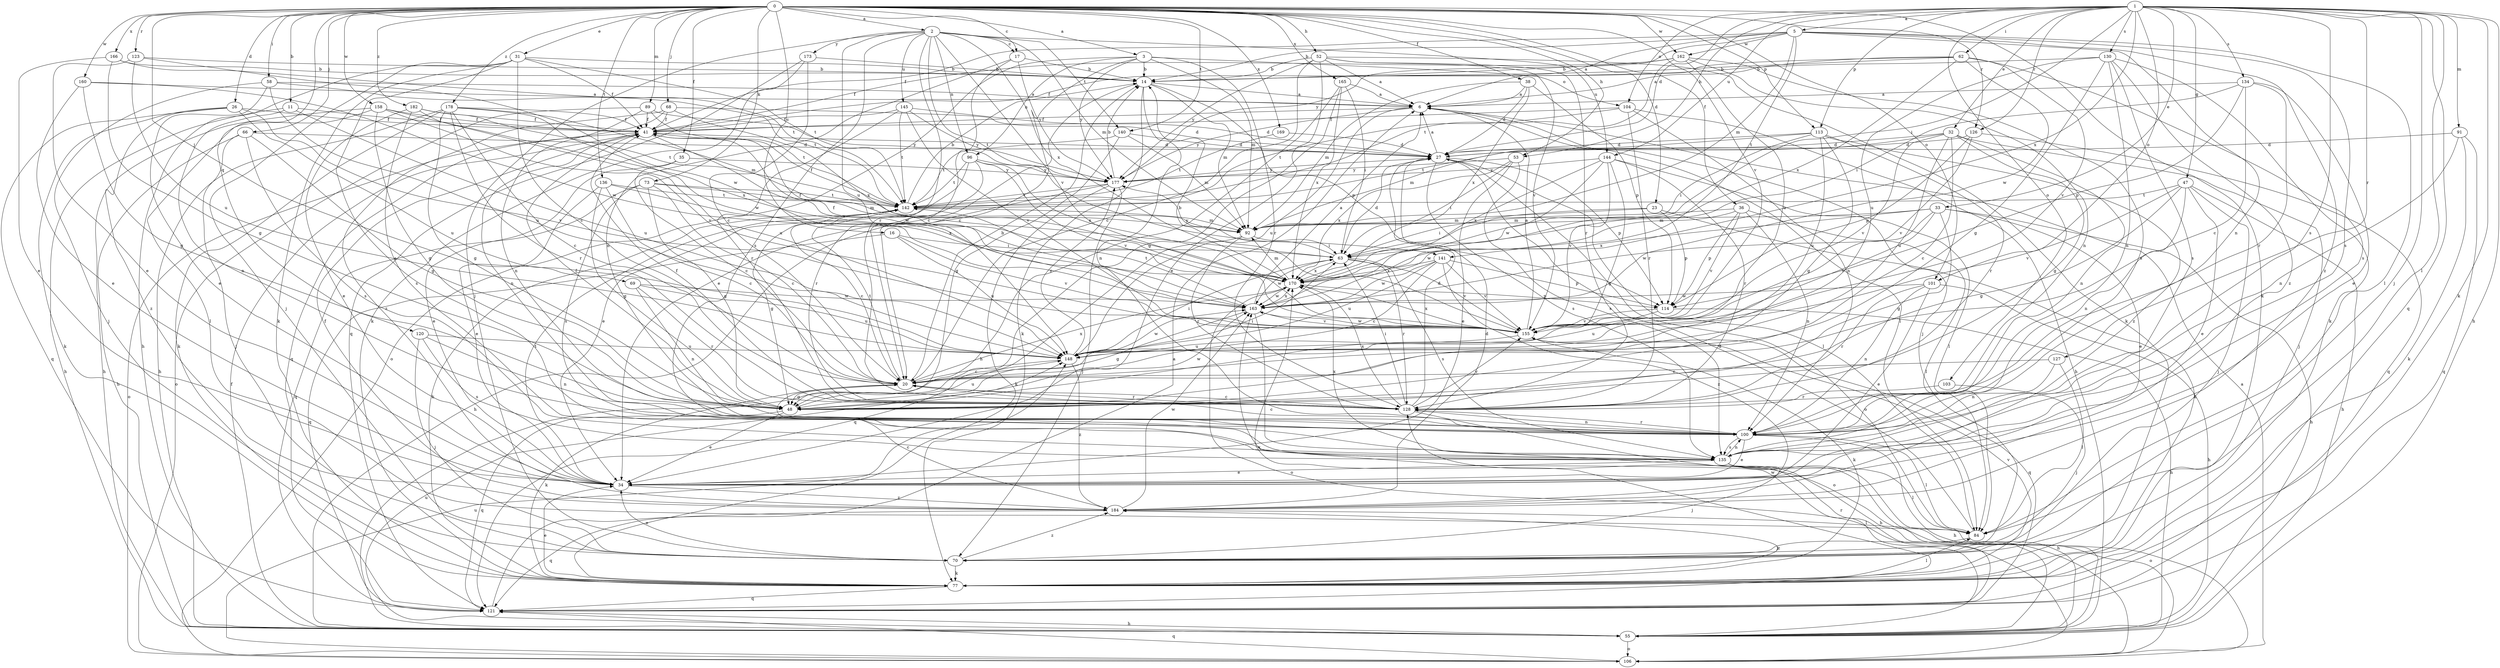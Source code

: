 strict digraph  {
0;
1;
2;
3;
5;
6;
11;
14;
16;
17;
20;
23;
26;
27;
31;
32;
33;
34;
35;
36;
38;
41;
47;
48;
52;
53;
55;
58;
62;
63;
66;
68;
69;
70;
73;
77;
84;
89;
91;
92;
96;
100;
101;
103;
104;
106;
113;
114;
120;
121;
123;
126;
127;
128;
130;
134;
135;
136;
140;
141;
142;
144;
145;
148;
155;
158;
160;
162;
163;
165;
166;
169;
170;
173;
177;
178;
182;
184;
0 -> 2  [label=a];
0 -> 3  [label=a];
0 -> 11  [label=b];
0 -> 16  [label=c];
0 -> 17  [label=c];
0 -> 23  [label=d];
0 -> 26  [label=d];
0 -> 31  [label=e];
0 -> 35  [label=f];
0 -> 36  [label=f];
0 -> 38  [label=f];
0 -> 52  [label=h];
0 -> 53  [label=h];
0 -> 58  [label=i];
0 -> 66  [label=j];
0 -> 68  [label=j];
0 -> 69  [label=j];
0 -> 73  [label=k];
0 -> 77  [label=k];
0 -> 89  [label=m];
0 -> 101  [label=o];
0 -> 113  [label=p];
0 -> 120  [label=q];
0 -> 123  [label=r];
0 -> 126  [label=r];
0 -> 136  [label=t];
0 -> 140  [label=t];
0 -> 155  [label=v];
0 -> 158  [label=w];
0 -> 160  [label=w];
0 -> 162  [label=w];
0 -> 165  [label=x];
0 -> 166  [label=x];
0 -> 169  [label=x];
0 -> 178  [label=z];
0 -> 182  [label=z];
1 -> 5  [label=a];
1 -> 27  [label=d];
1 -> 32  [label=e];
1 -> 33  [label=e];
1 -> 47  [label=g];
1 -> 53  [label=h];
1 -> 55  [label=h];
1 -> 62  [label=i];
1 -> 63  [label=i];
1 -> 70  [label=j];
1 -> 77  [label=k];
1 -> 84  [label=l];
1 -> 91  [label=m];
1 -> 101  [label=o];
1 -> 103  [label=o];
1 -> 104  [label=o];
1 -> 113  [label=p];
1 -> 121  [label=q];
1 -> 126  [label=r];
1 -> 127  [label=r];
1 -> 130  [label=s];
1 -> 134  [label=s];
1 -> 135  [label=s];
1 -> 144  [label=u];
1 -> 170  [label=x];
2 -> 17  [label=c];
2 -> 70  [label=j];
2 -> 92  [label=m];
2 -> 96  [label=n];
2 -> 128  [label=r];
2 -> 135  [label=s];
2 -> 140  [label=t];
2 -> 141  [label=t];
2 -> 144  [label=u];
2 -> 145  [label=u];
2 -> 148  [label=u];
2 -> 155  [label=v];
2 -> 170  [label=x];
2 -> 173  [label=y];
3 -> 14  [label=b];
3 -> 20  [label=c];
3 -> 92  [label=m];
3 -> 96  [label=n];
3 -> 104  [label=o];
3 -> 106  [label=o];
3 -> 128  [label=r];
3 -> 177  [label=y];
5 -> 6  [label=a];
5 -> 14  [label=b];
5 -> 41  [label=f];
5 -> 84  [label=l];
5 -> 92  [label=m];
5 -> 100  [label=n];
5 -> 135  [label=s];
5 -> 141  [label=t];
5 -> 162  [label=w];
5 -> 177  [label=y];
5 -> 184  [label=z];
6 -> 41  [label=f];
6 -> 70  [label=j];
6 -> 84  [label=l];
6 -> 148  [label=u];
6 -> 177  [label=y];
11 -> 41  [label=f];
11 -> 55  [label=h];
11 -> 100  [label=n];
11 -> 148  [label=u];
14 -> 6  [label=a];
14 -> 34  [label=e];
14 -> 77  [label=k];
14 -> 92  [label=m];
14 -> 100  [label=n];
14 -> 114  [label=p];
16 -> 63  [label=i];
16 -> 121  [label=q];
16 -> 148  [label=u];
16 -> 155  [label=v];
17 -> 14  [label=b];
17 -> 20  [label=c];
17 -> 100  [label=n];
17 -> 177  [label=y];
20 -> 14  [label=b];
20 -> 48  [label=g];
20 -> 63  [label=i];
20 -> 77  [label=k];
20 -> 128  [label=r];
20 -> 142  [label=t];
20 -> 170  [label=x];
23 -> 63  [label=i];
23 -> 77  [label=k];
23 -> 92  [label=m];
23 -> 114  [label=p];
26 -> 41  [label=f];
26 -> 77  [label=k];
26 -> 121  [label=q];
26 -> 148  [label=u];
26 -> 155  [label=v];
26 -> 184  [label=z];
27 -> 6  [label=a];
27 -> 84  [label=l];
27 -> 106  [label=o];
27 -> 114  [label=p];
27 -> 135  [label=s];
27 -> 177  [label=y];
31 -> 14  [label=b];
31 -> 20  [label=c];
31 -> 41  [label=f];
31 -> 55  [label=h];
31 -> 70  [label=j];
31 -> 77  [label=k];
31 -> 135  [label=s];
31 -> 142  [label=t];
32 -> 20  [label=c];
32 -> 27  [label=d];
32 -> 48  [label=g];
32 -> 70  [label=j];
32 -> 100  [label=n];
32 -> 142  [label=t];
32 -> 148  [label=u];
32 -> 155  [label=v];
33 -> 34  [label=e];
33 -> 48  [label=g];
33 -> 55  [label=h];
33 -> 92  [label=m];
33 -> 155  [label=v];
33 -> 163  [label=w];
33 -> 170  [label=x];
34 -> 142  [label=t];
34 -> 184  [label=z];
35 -> 20  [label=c];
35 -> 34  [label=e];
35 -> 177  [label=y];
36 -> 84  [label=l];
36 -> 92  [label=m];
36 -> 100  [label=n];
36 -> 114  [label=p];
36 -> 155  [label=v];
36 -> 163  [label=w];
38 -> 6  [label=a];
38 -> 27  [label=d];
38 -> 92  [label=m];
38 -> 114  [label=p];
38 -> 170  [label=x];
41 -> 27  [label=d];
41 -> 100  [label=n];
41 -> 106  [label=o];
41 -> 163  [label=w];
47 -> 34  [label=e];
47 -> 48  [label=g];
47 -> 55  [label=h];
47 -> 70  [label=j];
47 -> 100  [label=n];
47 -> 142  [label=t];
47 -> 155  [label=v];
48 -> 34  [label=e];
48 -> 41  [label=f];
48 -> 121  [label=q];
48 -> 148  [label=u];
48 -> 163  [label=w];
52 -> 6  [label=a];
52 -> 14  [label=b];
52 -> 20  [label=c];
52 -> 34  [label=e];
52 -> 77  [label=k];
52 -> 128  [label=r];
52 -> 155  [label=v];
52 -> 177  [label=y];
53 -> 34  [label=e];
53 -> 63  [label=i];
53 -> 135  [label=s];
53 -> 170  [label=x];
53 -> 177  [label=y];
55 -> 41  [label=f];
55 -> 106  [label=o];
55 -> 148  [label=u];
55 -> 163  [label=w];
58 -> 6  [label=a];
58 -> 34  [label=e];
58 -> 70  [label=j];
58 -> 142  [label=t];
58 -> 148  [label=u];
62 -> 6  [label=a];
62 -> 14  [label=b];
62 -> 41  [label=f];
62 -> 135  [label=s];
62 -> 155  [label=v];
62 -> 163  [label=w];
62 -> 170  [label=x];
63 -> 27  [label=d];
63 -> 41  [label=f];
63 -> 128  [label=r];
63 -> 135  [label=s];
63 -> 155  [label=v];
63 -> 163  [label=w];
63 -> 170  [label=x];
63 -> 177  [label=y];
66 -> 27  [label=d];
66 -> 48  [label=g];
66 -> 55  [label=h];
66 -> 70  [label=j];
66 -> 135  [label=s];
68 -> 27  [label=d];
68 -> 41  [label=f];
68 -> 121  [label=q];
68 -> 170  [label=x];
68 -> 184  [label=z];
69 -> 100  [label=n];
69 -> 128  [label=r];
69 -> 148  [label=u];
69 -> 163  [label=w];
70 -> 34  [label=e];
70 -> 77  [label=k];
70 -> 184  [label=z];
73 -> 20  [label=c];
73 -> 48  [label=g];
73 -> 92  [label=m];
73 -> 121  [label=q];
73 -> 135  [label=s];
73 -> 142  [label=t];
77 -> 34  [label=e];
77 -> 84  [label=l];
77 -> 121  [label=q];
77 -> 155  [label=v];
77 -> 184  [label=z];
84 -> 27  [label=d];
84 -> 70  [label=j];
89 -> 41  [label=f];
89 -> 100  [label=n];
89 -> 106  [label=o];
89 -> 142  [label=t];
89 -> 177  [label=y];
91 -> 27  [label=d];
91 -> 77  [label=k];
91 -> 100  [label=n];
91 -> 121  [label=q];
92 -> 63  [label=i];
92 -> 121  [label=q];
92 -> 128  [label=r];
96 -> 34  [label=e];
96 -> 128  [label=r];
96 -> 142  [label=t];
96 -> 155  [label=v];
96 -> 170  [label=x];
96 -> 177  [label=y];
100 -> 20  [label=c];
100 -> 34  [label=e];
100 -> 55  [label=h];
100 -> 84  [label=l];
100 -> 128  [label=r];
100 -> 135  [label=s];
101 -> 34  [label=e];
101 -> 55  [label=h];
101 -> 100  [label=n];
101 -> 128  [label=r];
101 -> 163  [label=w];
103 -> 70  [label=j];
103 -> 128  [label=r];
104 -> 41  [label=f];
104 -> 55  [label=h];
104 -> 100  [label=n];
104 -> 128  [label=r];
104 -> 142  [label=t];
106 -> 6  [label=a];
106 -> 121  [label=q];
106 -> 148  [label=u];
113 -> 27  [label=d];
113 -> 48  [label=g];
113 -> 63  [label=i];
113 -> 92  [label=m];
113 -> 128  [label=r];
113 -> 148  [label=u];
113 -> 184  [label=z];
114 -> 55  [label=h];
114 -> 148  [label=u];
114 -> 155  [label=v];
120 -> 70  [label=j];
120 -> 100  [label=n];
120 -> 135  [label=s];
120 -> 148  [label=u];
121 -> 6  [label=a];
121 -> 55  [label=h];
121 -> 128  [label=r];
121 -> 170  [label=x];
123 -> 14  [label=b];
123 -> 34  [label=e];
123 -> 148  [label=u];
123 -> 163  [label=w];
126 -> 27  [label=d];
126 -> 114  [label=p];
126 -> 121  [label=q];
126 -> 155  [label=v];
127 -> 20  [label=c];
127 -> 84  [label=l];
127 -> 100  [label=n];
128 -> 20  [label=c];
128 -> 27  [label=d];
128 -> 41  [label=f];
128 -> 55  [label=h];
128 -> 63  [label=i];
128 -> 100  [label=n];
128 -> 155  [label=v];
128 -> 170  [label=x];
130 -> 14  [label=b];
130 -> 48  [label=g];
130 -> 77  [label=k];
130 -> 100  [label=n];
130 -> 135  [label=s];
130 -> 148  [label=u];
130 -> 184  [label=z];
134 -> 6  [label=a];
134 -> 20  [label=c];
134 -> 34  [label=e];
134 -> 63  [label=i];
134 -> 114  [label=p];
134 -> 128  [label=r];
135 -> 34  [label=e];
135 -> 55  [label=h];
135 -> 70  [label=j];
135 -> 84  [label=l];
135 -> 100  [label=n];
135 -> 106  [label=o];
135 -> 170  [label=x];
136 -> 20  [label=c];
136 -> 34  [label=e];
136 -> 48  [label=g];
136 -> 142  [label=t];
136 -> 170  [label=x];
140 -> 27  [label=d];
140 -> 48  [label=g];
140 -> 92  [label=m];
140 -> 142  [label=t];
141 -> 20  [label=c];
141 -> 114  [label=p];
141 -> 148  [label=u];
141 -> 155  [label=v];
141 -> 163  [label=w];
141 -> 170  [label=x];
141 -> 184  [label=z];
142 -> 14  [label=b];
142 -> 20  [label=c];
142 -> 41  [label=f];
142 -> 48  [label=g];
142 -> 77  [label=k];
142 -> 92  [label=m];
144 -> 48  [label=g];
144 -> 84  [label=l];
144 -> 128  [label=r];
144 -> 155  [label=v];
144 -> 163  [label=w];
144 -> 170  [label=x];
144 -> 177  [label=y];
145 -> 27  [label=d];
145 -> 41  [label=f];
145 -> 128  [label=r];
145 -> 142  [label=t];
145 -> 155  [label=v];
145 -> 177  [label=y];
148 -> 20  [label=c];
148 -> 63  [label=i];
148 -> 163  [label=w];
148 -> 177  [label=y];
148 -> 184  [label=z];
155 -> 6  [label=a];
155 -> 14  [label=b];
155 -> 77  [label=k];
155 -> 121  [label=q];
155 -> 148  [label=u];
155 -> 163  [label=w];
155 -> 170  [label=x];
158 -> 41  [label=f];
158 -> 48  [label=g];
158 -> 55  [label=h];
158 -> 84  [label=l];
158 -> 155  [label=v];
158 -> 170  [label=x];
160 -> 6  [label=a];
160 -> 34  [label=e];
160 -> 48  [label=g];
160 -> 163  [label=w];
162 -> 14  [label=b];
162 -> 41  [label=f];
162 -> 100  [label=n];
162 -> 135  [label=s];
162 -> 142  [label=t];
162 -> 148  [label=u];
163 -> 6  [label=a];
163 -> 48  [label=g];
163 -> 106  [label=o];
163 -> 142  [label=t];
163 -> 155  [label=v];
163 -> 170  [label=x];
165 -> 6  [label=a];
165 -> 48  [label=g];
165 -> 55  [label=h];
165 -> 63  [label=i];
165 -> 170  [label=x];
166 -> 14  [label=b];
166 -> 34  [label=e];
166 -> 48  [label=g];
166 -> 142  [label=t];
169 -> 27  [label=d];
169 -> 142  [label=t];
170 -> 41  [label=f];
170 -> 92  [label=m];
170 -> 106  [label=o];
170 -> 114  [label=p];
170 -> 163  [label=w];
173 -> 14  [label=b];
173 -> 20  [label=c];
173 -> 77  [label=k];
173 -> 121  [label=q];
177 -> 14  [label=b];
177 -> 55  [label=h];
177 -> 70  [label=j];
177 -> 77  [label=k];
177 -> 142  [label=t];
178 -> 20  [label=c];
178 -> 41  [label=f];
178 -> 48  [label=g];
178 -> 55  [label=h];
178 -> 77  [label=k];
178 -> 92  [label=m];
178 -> 128  [label=r];
178 -> 163  [label=w];
182 -> 34  [label=e];
182 -> 41  [label=f];
182 -> 135  [label=s];
182 -> 142  [label=t];
182 -> 148  [label=u];
184 -> 20  [label=c];
184 -> 27  [label=d];
184 -> 41  [label=f];
184 -> 84  [label=l];
184 -> 121  [label=q];
184 -> 163  [label=w];
}
